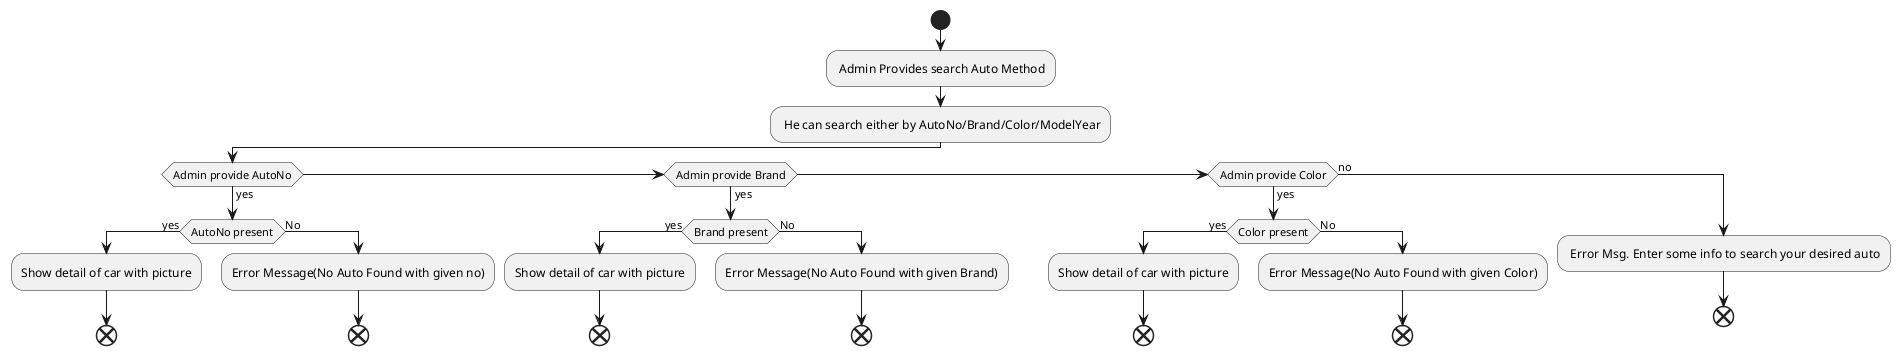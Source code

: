 @startuml

start
   : Admin Provides search Auto Method;
   : He can search either by AutoNo/Brand/Color/ModelYear;
if (Admin provide AutoNo) then (yes);
  if (AutoNo present) then (yes)
    :Show detail of car with picture;
    end;
    else (No)
    :Error Message(No Auto Found with given no);
    end;

   endif
elseif (Admin provide Brand) then (yes)
  if (Brand present) then (yes)
    :Show detail of car with picture;
    end;
    else (No)
    :Error Message(No Auto Found with given Brand);
    end;
   endif

elseif (Admin provide Color) then (yes)
  if (Color present) then (yes)
    :Show detail of car with picture;
    end;
    else (No)
    :Error Message(No Auto Found with given Color);
    end;
   endif
else (no)
: Error Msg. Enter some info to search your desired auto;
end;
@enduml




@startuml
Admin --> CarRentalApp : search Car
CarRentalApp--> AdminController : getCarById(@PathVariable Long id)
AdminController --> AdminService : getCarById(Long id)
AdminService --> CarRepository : carRepository.getCarById(id)
alt if car present with given id
AdminService <-- CarRepository : return Car info
AdminController <-- AdminService : return Car info
Admin <-- AdminController : car info
else car not present with given id

AdminService <-- CarRepository : return false
AdminController <-- AdminService : return false
Admin <-- AdminController : Error Message Not found
@enduml